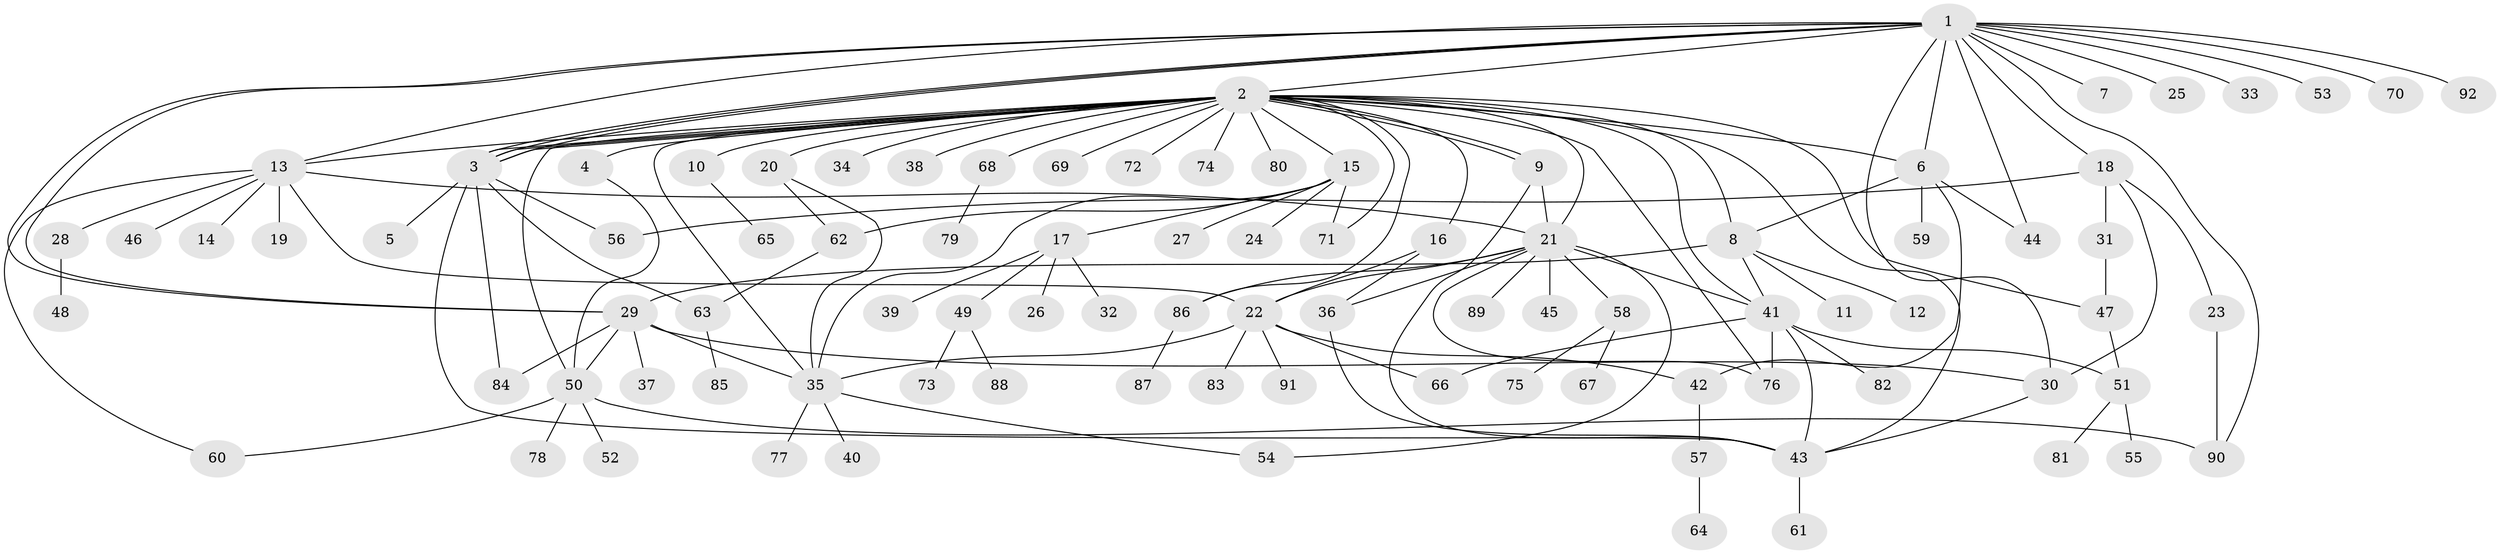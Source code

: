 // Generated by graph-tools (version 1.1) at 2025/25/03/09/25 03:25:59]
// undirected, 92 vertices, 139 edges
graph export_dot {
graph [start="1"]
  node [color=gray90,style=filled];
  1;
  2;
  3;
  4;
  5;
  6;
  7;
  8;
  9;
  10;
  11;
  12;
  13;
  14;
  15;
  16;
  17;
  18;
  19;
  20;
  21;
  22;
  23;
  24;
  25;
  26;
  27;
  28;
  29;
  30;
  31;
  32;
  33;
  34;
  35;
  36;
  37;
  38;
  39;
  40;
  41;
  42;
  43;
  44;
  45;
  46;
  47;
  48;
  49;
  50;
  51;
  52;
  53;
  54;
  55;
  56;
  57;
  58;
  59;
  60;
  61;
  62;
  63;
  64;
  65;
  66;
  67;
  68;
  69;
  70;
  71;
  72;
  73;
  74;
  75;
  76;
  77;
  78;
  79;
  80;
  81;
  82;
  83;
  84;
  85;
  86;
  87;
  88;
  89;
  90;
  91;
  92;
  1 -- 2;
  1 -- 3;
  1 -- 3;
  1 -- 3;
  1 -- 6;
  1 -- 7;
  1 -- 13;
  1 -- 18;
  1 -- 25;
  1 -- 29;
  1 -- 29;
  1 -- 30;
  1 -- 33;
  1 -- 44;
  1 -- 53;
  1 -- 70;
  1 -- 90;
  1 -- 92;
  2 -- 3;
  2 -- 3;
  2 -- 3;
  2 -- 4;
  2 -- 6;
  2 -- 8;
  2 -- 9;
  2 -- 9;
  2 -- 10;
  2 -- 13;
  2 -- 15;
  2 -- 16;
  2 -- 20;
  2 -- 21;
  2 -- 34;
  2 -- 35;
  2 -- 38;
  2 -- 41;
  2 -- 43;
  2 -- 47;
  2 -- 50;
  2 -- 68;
  2 -- 69;
  2 -- 71;
  2 -- 72;
  2 -- 74;
  2 -- 76;
  2 -- 80;
  2 -- 86;
  3 -- 5;
  3 -- 43;
  3 -- 56;
  3 -- 63;
  3 -- 84;
  4 -- 50;
  6 -- 8;
  6 -- 42;
  6 -- 44;
  6 -- 59;
  8 -- 11;
  8 -- 12;
  8 -- 29;
  8 -- 41;
  9 -- 21;
  9 -- 43;
  10 -- 65;
  13 -- 14;
  13 -- 19;
  13 -- 21;
  13 -- 22;
  13 -- 28;
  13 -- 46;
  13 -- 60;
  15 -- 17;
  15 -- 24;
  15 -- 27;
  15 -- 35;
  15 -- 62;
  15 -- 71;
  16 -- 22;
  16 -- 36;
  17 -- 26;
  17 -- 32;
  17 -- 39;
  17 -- 49;
  18 -- 23;
  18 -- 30;
  18 -- 31;
  18 -- 56;
  20 -- 35;
  20 -- 62;
  21 -- 22;
  21 -- 36;
  21 -- 41;
  21 -- 45;
  21 -- 54;
  21 -- 58;
  21 -- 76;
  21 -- 86;
  21 -- 89;
  22 -- 35;
  22 -- 42;
  22 -- 66;
  22 -- 83;
  22 -- 91;
  23 -- 90;
  28 -- 48;
  29 -- 30;
  29 -- 35;
  29 -- 37;
  29 -- 50;
  29 -- 84;
  30 -- 43;
  31 -- 47;
  35 -- 40;
  35 -- 54;
  35 -- 77;
  36 -- 43;
  41 -- 43;
  41 -- 51;
  41 -- 66;
  41 -- 76;
  41 -- 82;
  42 -- 57;
  43 -- 61;
  47 -- 51;
  49 -- 73;
  49 -- 88;
  50 -- 52;
  50 -- 60;
  50 -- 78;
  50 -- 90;
  51 -- 55;
  51 -- 81;
  57 -- 64;
  58 -- 67;
  58 -- 75;
  62 -- 63;
  63 -- 85;
  68 -- 79;
  86 -- 87;
}

